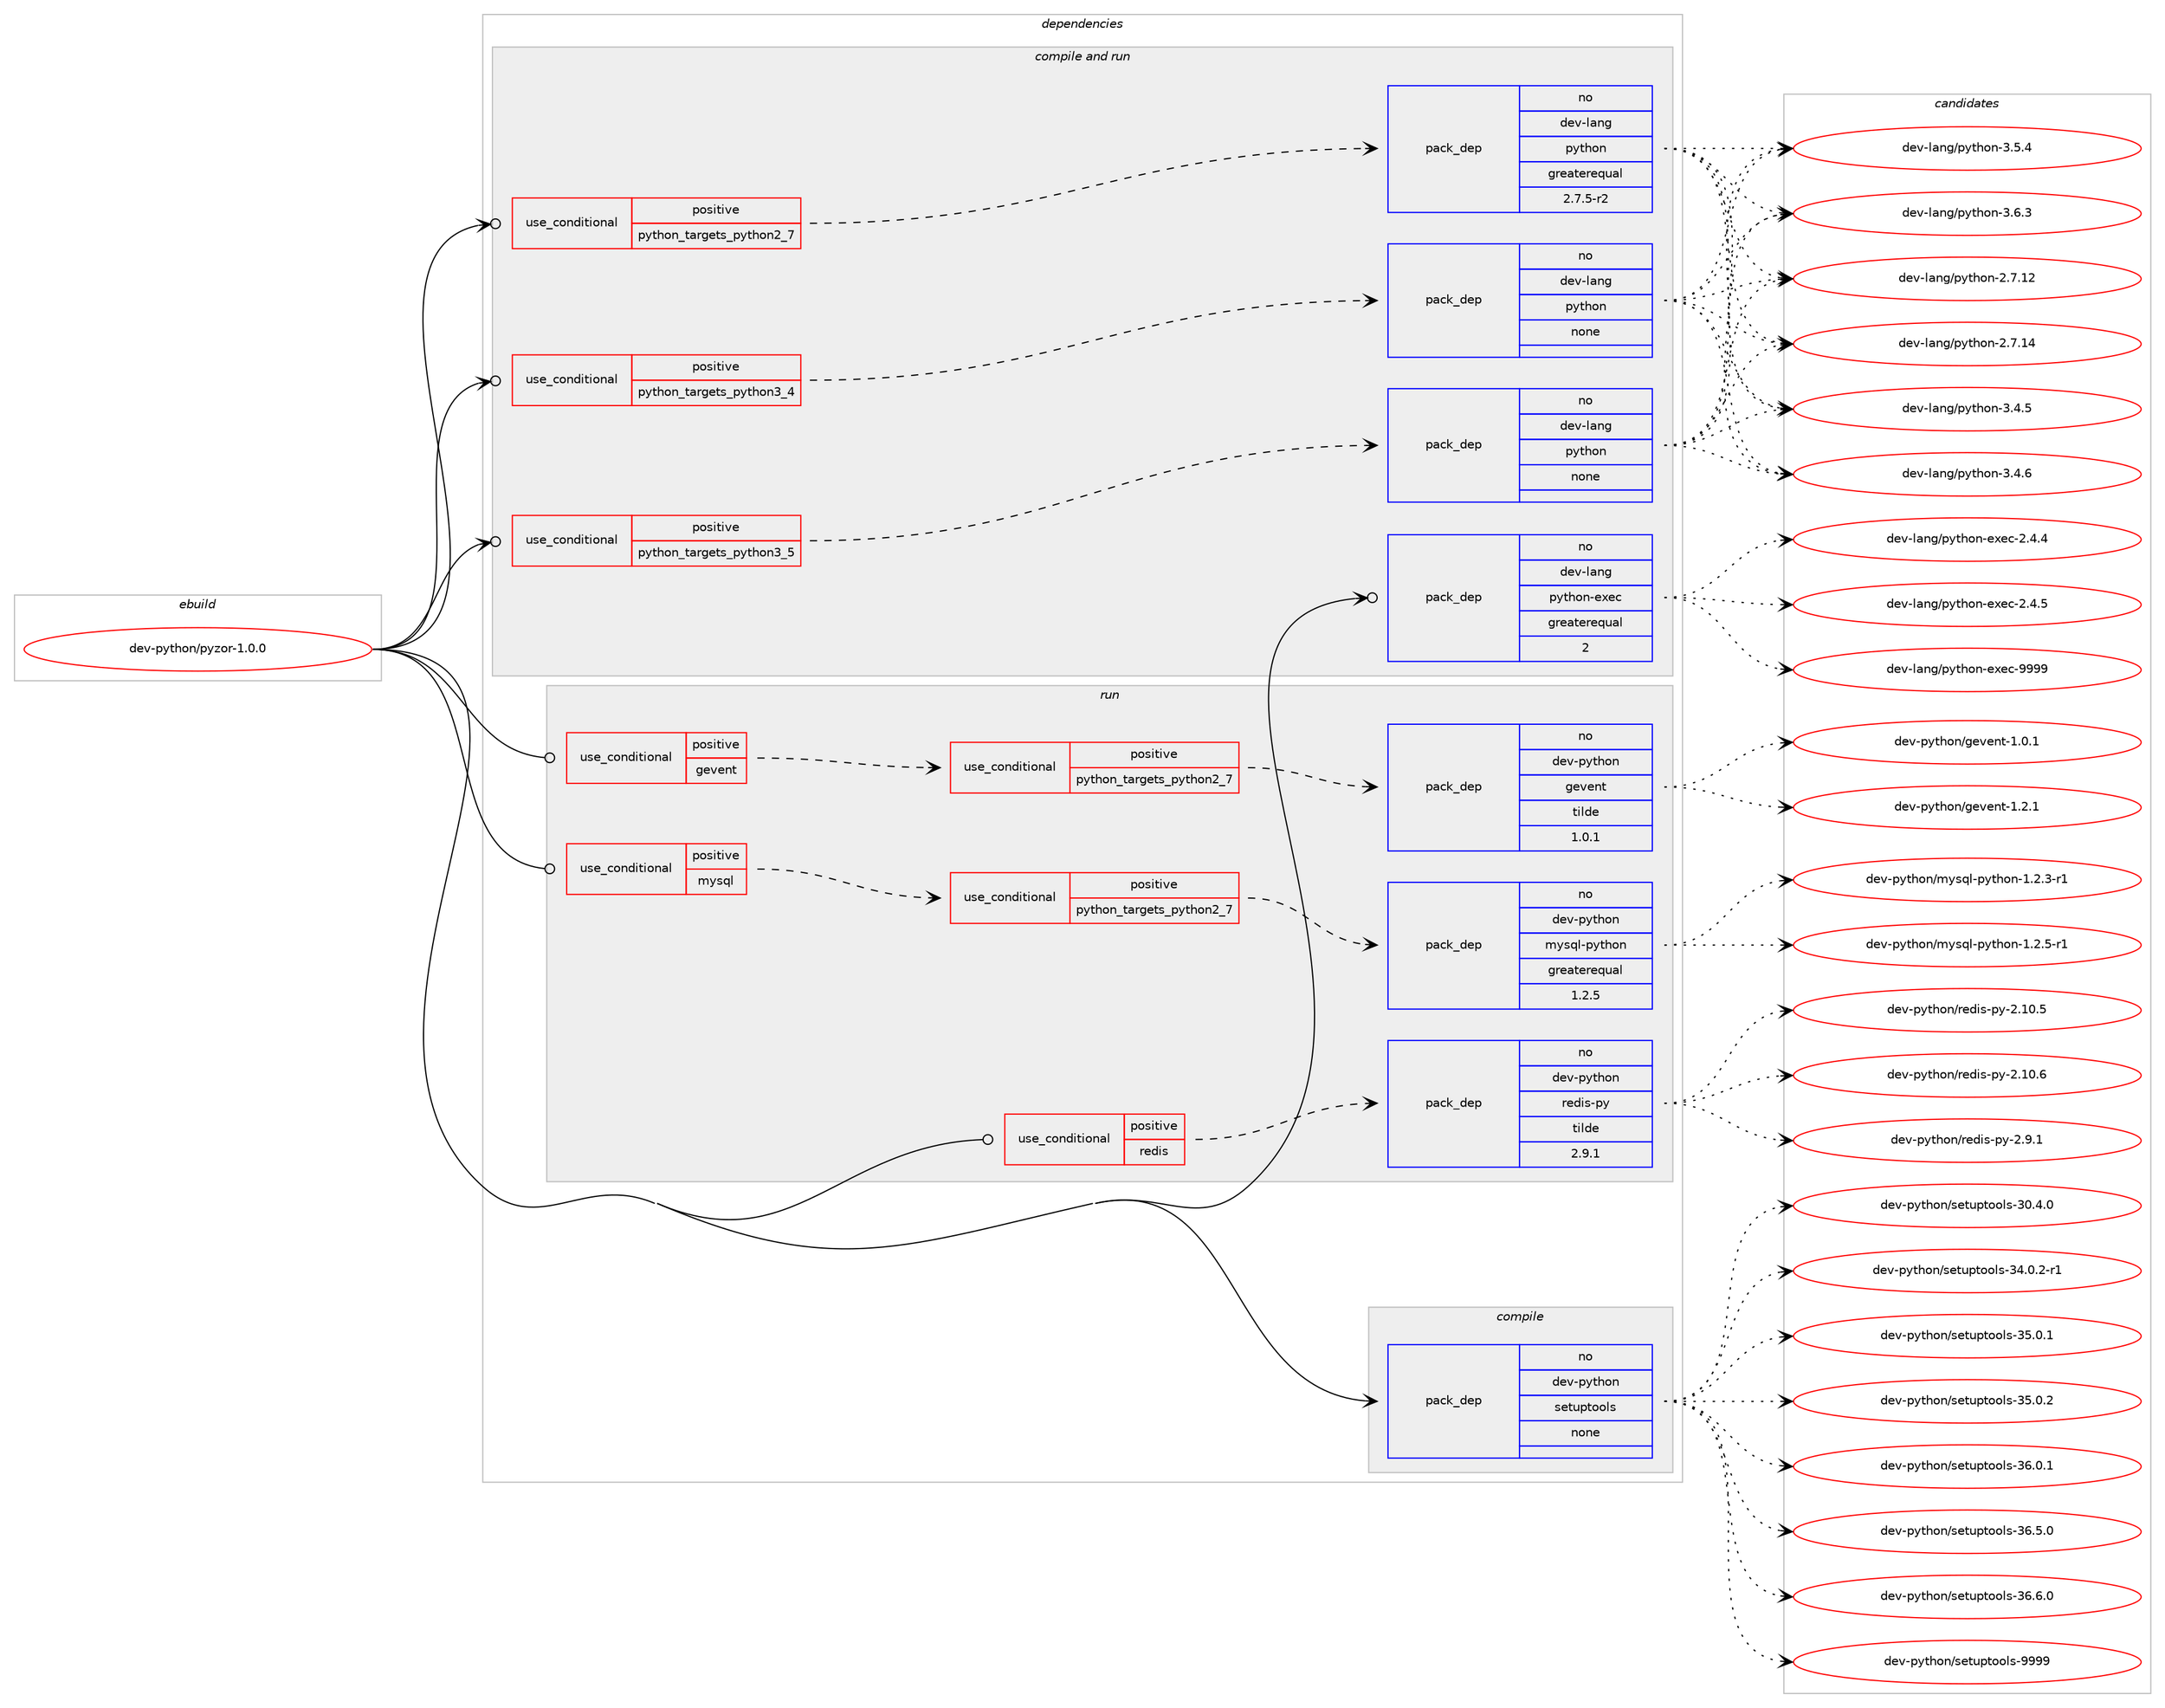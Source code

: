 digraph prolog {

# *************
# Graph options
# *************

newrank=true;
concentrate=true;
compound=true;
graph [rankdir=LR,fontname=Helvetica,fontsize=10,ranksep=1.5];#, ranksep=2.5, nodesep=0.2];
edge  [arrowhead=vee];
node  [fontname=Helvetica,fontsize=10];

# **********
# The ebuild
# **********

subgraph cluster_leftcol {
color=gray;
rank=same;
label=<<i>ebuild</i>>;
id [label="dev-python/pyzor-1.0.0", color=red, width=4, href="../dev-python/pyzor-1.0.0.svg"];
}

# ****************
# The dependencies
# ****************

subgraph cluster_midcol {
color=gray;
label=<<i>dependencies</i>>;
subgraph cluster_compile {
fillcolor="#eeeeee";
style=filled;
label=<<i>compile</i>>;
subgraph pack139707 {
dependency184318 [label=<<TABLE BORDER="0" CELLBORDER="1" CELLSPACING="0" CELLPADDING="4" WIDTH="220"><TR><TD ROWSPAN="6" CELLPADDING="30">pack_dep</TD></TR><TR><TD WIDTH="110">no</TD></TR><TR><TD>dev-python</TD></TR><TR><TD>setuptools</TD></TR><TR><TD>none</TD></TR><TR><TD></TD></TR></TABLE>>, shape=none, color=blue];
}
id:e -> dependency184318:w [weight=20,style="solid",arrowhead="vee"];
}
subgraph cluster_compileandrun {
fillcolor="#eeeeee";
style=filled;
label=<<i>compile and run</i>>;
subgraph cond40660 {
dependency184319 [label=<<TABLE BORDER="0" CELLBORDER="1" CELLSPACING="0" CELLPADDING="4"><TR><TD ROWSPAN="3" CELLPADDING="10">use_conditional</TD></TR><TR><TD>positive</TD></TR><TR><TD>python_targets_python2_7</TD></TR></TABLE>>, shape=none, color=red];
subgraph pack139708 {
dependency184320 [label=<<TABLE BORDER="0" CELLBORDER="1" CELLSPACING="0" CELLPADDING="4" WIDTH="220"><TR><TD ROWSPAN="6" CELLPADDING="30">pack_dep</TD></TR><TR><TD WIDTH="110">no</TD></TR><TR><TD>dev-lang</TD></TR><TR><TD>python</TD></TR><TR><TD>greaterequal</TD></TR><TR><TD>2.7.5-r2</TD></TR></TABLE>>, shape=none, color=blue];
}
dependency184319:e -> dependency184320:w [weight=20,style="dashed",arrowhead="vee"];
}
id:e -> dependency184319:w [weight=20,style="solid",arrowhead="odotvee"];
subgraph cond40661 {
dependency184321 [label=<<TABLE BORDER="0" CELLBORDER="1" CELLSPACING="0" CELLPADDING="4"><TR><TD ROWSPAN="3" CELLPADDING="10">use_conditional</TD></TR><TR><TD>positive</TD></TR><TR><TD>python_targets_python3_4</TD></TR></TABLE>>, shape=none, color=red];
subgraph pack139709 {
dependency184322 [label=<<TABLE BORDER="0" CELLBORDER="1" CELLSPACING="0" CELLPADDING="4" WIDTH="220"><TR><TD ROWSPAN="6" CELLPADDING="30">pack_dep</TD></TR><TR><TD WIDTH="110">no</TD></TR><TR><TD>dev-lang</TD></TR><TR><TD>python</TD></TR><TR><TD>none</TD></TR><TR><TD></TD></TR></TABLE>>, shape=none, color=blue];
}
dependency184321:e -> dependency184322:w [weight=20,style="dashed",arrowhead="vee"];
}
id:e -> dependency184321:w [weight=20,style="solid",arrowhead="odotvee"];
subgraph cond40662 {
dependency184323 [label=<<TABLE BORDER="0" CELLBORDER="1" CELLSPACING="0" CELLPADDING="4"><TR><TD ROWSPAN="3" CELLPADDING="10">use_conditional</TD></TR><TR><TD>positive</TD></TR><TR><TD>python_targets_python3_5</TD></TR></TABLE>>, shape=none, color=red];
subgraph pack139710 {
dependency184324 [label=<<TABLE BORDER="0" CELLBORDER="1" CELLSPACING="0" CELLPADDING="4" WIDTH="220"><TR><TD ROWSPAN="6" CELLPADDING="30">pack_dep</TD></TR><TR><TD WIDTH="110">no</TD></TR><TR><TD>dev-lang</TD></TR><TR><TD>python</TD></TR><TR><TD>none</TD></TR><TR><TD></TD></TR></TABLE>>, shape=none, color=blue];
}
dependency184323:e -> dependency184324:w [weight=20,style="dashed",arrowhead="vee"];
}
id:e -> dependency184323:w [weight=20,style="solid",arrowhead="odotvee"];
subgraph pack139711 {
dependency184325 [label=<<TABLE BORDER="0" CELLBORDER="1" CELLSPACING="0" CELLPADDING="4" WIDTH="220"><TR><TD ROWSPAN="6" CELLPADDING="30">pack_dep</TD></TR><TR><TD WIDTH="110">no</TD></TR><TR><TD>dev-lang</TD></TR><TR><TD>python-exec</TD></TR><TR><TD>greaterequal</TD></TR><TR><TD>2</TD></TR></TABLE>>, shape=none, color=blue];
}
id:e -> dependency184325:w [weight=20,style="solid",arrowhead="odotvee"];
}
subgraph cluster_run {
fillcolor="#eeeeee";
style=filled;
label=<<i>run</i>>;
subgraph cond40663 {
dependency184326 [label=<<TABLE BORDER="0" CELLBORDER="1" CELLSPACING="0" CELLPADDING="4"><TR><TD ROWSPAN="3" CELLPADDING="10">use_conditional</TD></TR><TR><TD>positive</TD></TR><TR><TD>gevent</TD></TR></TABLE>>, shape=none, color=red];
subgraph cond40664 {
dependency184327 [label=<<TABLE BORDER="0" CELLBORDER="1" CELLSPACING="0" CELLPADDING="4"><TR><TD ROWSPAN="3" CELLPADDING="10">use_conditional</TD></TR><TR><TD>positive</TD></TR><TR><TD>python_targets_python2_7</TD></TR></TABLE>>, shape=none, color=red];
subgraph pack139712 {
dependency184328 [label=<<TABLE BORDER="0" CELLBORDER="1" CELLSPACING="0" CELLPADDING="4" WIDTH="220"><TR><TD ROWSPAN="6" CELLPADDING="30">pack_dep</TD></TR><TR><TD WIDTH="110">no</TD></TR><TR><TD>dev-python</TD></TR><TR><TD>gevent</TD></TR><TR><TD>tilde</TD></TR><TR><TD>1.0.1</TD></TR></TABLE>>, shape=none, color=blue];
}
dependency184327:e -> dependency184328:w [weight=20,style="dashed",arrowhead="vee"];
}
dependency184326:e -> dependency184327:w [weight=20,style="dashed",arrowhead="vee"];
}
id:e -> dependency184326:w [weight=20,style="solid",arrowhead="odot"];
subgraph cond40665 {
dependency184329 [label=<<TABLE BORDER="0" CELLBORDER="1" CELLSPACING="0" CELLPADDING="4"><TR><TD ROWSPAN="3" CELLPADDING="10">use_conditional</TD></TR><TR><TD>positive</TD></TR><TR><TD>mysql</TD></TR></TABLE>>, shape=none, color=red];
subgraph cond40666 {
dependency184330 [label=<<TABLE BORDER="0" CELLBORDER="1" CELLSPACING="0" CELLPADDING="4"><TR><TD ROWSPAN="3" CELLPADDING="10">use_conditional</TD></TR><TR><TD>positive</TD></TR><TR><TD>python_targets_python2_7</TD></TR></TABLE>>, shape=none, color=red];
subgraph pack139713 {
dependency184331 [label=<<TABLE BORDER="0" CELLBORDER="1" CELLSPACING="0" CELLPADDING="4" WIDTH="220"><TR><TD ROWSPAN="6" CELLPADDING="30">pack_dep</TD></TR><TR><TD WIDTH="110">no</TD></TR><TR><TD>dev-python</TD></TR><TR><TD>mysql-python</TD></TR><TR><TD>greaterequal</TD></TR><TR><TD>1.2.5</TD></TR></TABLE>>, shape=none, color=blue];
}
dependency184330:e -> dependency184331:w [weight=20,style="dashed",arrowhead="vee"];
}
dependency184329:e -> dependency184330:w [weight=20,style="dashed",arrowhead="vee"];
}
id:e -> dependency184329:w [weight=20,style="solid",arrowhead="odot"];
subgraph cond40667 {
dependency184332 [label=<<TABLE BORDER="0" CELLBORDER="1" CELLSPACING="0" CELLPADDING="4"><TR><TD ROWSPAN="3" CELLPADDING="10">use_conditional</TD></TR><TR><TD>positive</TD></TR><TR><TD>redis</TD></TR></TABLE>>, shape=none, color=red];
subgraph pack139714 {
dependency184333 [label=<<TABLE BORDER="0" CELLBORDER="1" CELLSPACING="0" CELLPADDING="4" WIDTH="220"><TR><TD ROWSPAN="6" CELLPADDING="30">pack_dep</TD></TR><TR><TD WIDTH="110">no</TD></TR><TR><TD>dev-python</TD></TR><TR><TD>redis-py</TD></TR><TR><TD>tilde</TD></TR><TR><TD>2.9.1</TD></TR></TABLE>>, shape=none, color=blue];
}
dependency184332:e -> dependency184333:w [weight=20,style="dashed",arrowhead="vee"];
}
id:e -> dependency184332:w [weight=20,style="solid",arrowhead="odot"];
}
}

# **************
# The candidates
# **************

subgraph cluster_choices {
rank=same;
color=gray;
label=<<i>candidates</i>>;

subgraph choice139707 {
color=black;
nodesep=1;
choice100101118451121211161041111104711510111611711211611111110811545514846524648 [label="dev-python/setuptools-30.4.0", color=red, width=4,href="../dev-python/setuptools-30.4.0.svg"];
choice1001011184511212111610411111047115101116117112116111111108115455152464846504511449 [label="dev-python/setuptools-34.0.2-r1", color=red, width=4,href="../dev-python/setuptools-34.0.2-r1.svg"];
choice100101118451121211161041111104711510111611711211611111110811545515346484649 [label="dev-python/setuptools-35.0.1", color=red, width=4,href="../dev-python/setuptools-35.0.1.svg"];
choice100101118451121211161041111104711510111611711211611111110811545515346484650 [label="dev-python/setuptools-35.0.2", color=red, width=4,href="../dev-python/setuptools-35.0.2.svg"];
choice100101118451121211161041111104711510111611711211611111110811545515446484649 [label="dev-python/setuptools-36.0.1", color=red, width=4,href="../dev-python/setuptools-36.0.1.svg"];
choice100101118451121211161041111104711510111611711211611111110811545515446534648 [label="dev-python/setuptools-36.5.0", color=red, width=4,href="../dev-python/setuptools-36.5.0.svg"];
choice100101118451121211161041111104711510111611711211611111110811545515446544648 [label="dev-python/setuptools-36.6.0", color=red, width=4,href="../dev-python/setuptools-36.6.0.svg"];
choice10010111845112121116104111110471151011161171121161111111081154557575757 [label="dev-python/setuptools-9999", color=red, width=4,href="../dev-python/setuptools-9999.svg"];
dependency184318:e -> choice100101118451121211161041111104711510111611711211611111110811545514846524648:w [style=dotted,weight="100"];
dependency184318:e -> choice1001011184511212111610411111047115101116117112116111111108115455152464846504511449:w [style=dotted,weight="100"];
dependency184318:e -> choice100101118451121211161041111104711510111611711211611111110811545515346484649:w [style=dotted,weight="100"];
dependency184318:e -> choice100101118451121211161041111104711510111611711211611111110811545515346484650:w [style=dotted,weight="100"];
dependency184318:e -> choice100101118451121211161041111104711510111611711211611111110811545515446484649:w [style=dotted,weight="100"];
dependency184318:e -> choice100101118451121211161041111104711510111611711211611111110811545515446534648:w [style=dotted,weight="100"];
dependency184318:e -> choice100101118451121211161041111104711510111611711211611111110811545515446544648:w [style=dotted,weight="100"];
dependency184318:e -> choice10010111845112121116104111110471151011161171121161111111081154557575757:w [style=dotted,weight="100"];
}
subgraph choice139708 {
color=black;
nodesep=1;
choice10010111845108971101034711212111610411111045504655464950 [label="dev-lang/python-2.7.12", color=red, width=4,href="../dev-lang/python-2.7.12.svg"];
choice10010111845108971101034711212111610411111045504655464952 [label="dev-lang/python-2.7.14", color=red, width=4,href="../dev-lang/python-2.7.14.svg"];
choice100101118451089711010347112121116104111110455146524653 [label="dev-lang/python-3.4.5", color=red, width=4,href="../dev-lang/python-3.4.5.svg"];
choice100101118451089711010347112121116104111110455146524654 [label="dev-lang/python-3.4.6", color=red, width=4,href="../dev-lang/python-3.4.6.svg"];
choice100101118451089711010347112121116104111110455146534652 [label="dev-lang/python-3.5.4", color=red, width=4,href="../dev-lang/python-3.5.4.svg"];
choice100101118451089711010347112121116104111110455146544651 [label="dev-lang/python-3.6.3", color=red, width=4,href="../dev-lang/python-3.6.3.svg"];
dependency184320:e -> choice10010111845108971101034711212111610411111045504655464950:w [style=dotted,weight="100"];
dependency184320:e -> choice10010111845108971101034711212111610411111045504655464952:w [style=dotted,weight="100"];
dependency184320:e -> choice100101118451089711010347112121116104111110455146524653:w [style=dotted,weight="100"];
dependency184320:e -> choice100101118451089711010347112121116104111110455146524654:w [style=dotted,weight="100"];
dependency184320:e -> choice100101118451089711010347112121116104111110455146534652:w [style=dotted,weight="100"];
dependency184320:e -> choice100101118451089711010347112121116104111110455146544651:w [style=dotted,weight="100"];
}
subgraph choice139709 {
color=black;
nodesep=1;
choice10010111845108971101034711212111610411111045504655464950 [label="dev-lang/python-2.7.12", color=red, width=4,href="../dev-lang/python-2.7.12.svg"];
choice10010111845108971101034711212111610411111045504655464952 [label="dev-lang/python-2.7.14", color=red, width=4,href="../dev-lang/python-2.7.14.svg"];
choice100101118451089711010347112121116104111110455146524653 [label="dev-lang/python-3.4.5", color=red, width=4,href="../dev-lang/python-3.4.5.svg"];
choice100101118451089711010347112121116104111110455146524654 [label="dev-lang/python-3.4.6", color=red, width=4,href="../dev-lang/python-3.4.6.svg"];
choice100101118451089711010347112121116104111110455146534652 [label="dev-lang/python-3.5.4", color=red, width=4,href="../dev-lang/python-3.5.4.svg"];
choice100101118451089711010347112121116104111110455146544651 [label="dev-lang/python-3.6.3", color=red, width=4,href="../dev-lang/python-3.6.3.svg"];
dependency184322:e -> choice10010111845108971101034711212111610411111045504655464950:w [style=dotted,weight="100"];
dependency184322:e -> choice10010111845108971101034711212111610411111045504655464952:w [style=dotted,weight="100"];
dependency184322:e -> choice100101118451089711010347112121116104111110455146524653:w [style=dotted,weight="100"];
dependency184322:e -> choice100101118451089711010347112121116104111110455146524654:w [style=dotted,weight="100"];
dependency184322:e -> choice100101118451089711010347112121116104111110455146534652:w [style=dotted,weight="100"];
dependency184322:e -> choice100101118451089711010347112121116104111110455146544651:w [style=dotted,weight="100"];
}
subgraph choice139710 {
color=black;
nodesep=1;
choice10010111845108971101034711212111610411111045504655464950 [label="dev-lang/python-2.7.12", color=red, width=4,href="../dev-lang/python-2.7.12.svg"];
choice10010111845108971101034711212111610411111045504655464952 [label="dev-lang/python-2.7.14", color=red, width=4,href="../dev-lang/python-2.7.14.svg"];
choice100101118451089711010347112121116104111110455146524653 [label="dev-lang/python-3.4.5", color=red, width=4,href="../dev-lang/python-3.4.5.svg"];
choice100101118451089711010347112121116104111110455146524654 [label="dev-lang/python-3.4.6", color=red, width=4,href="../dev-lang/python-3.4.6.svg"];
choice100101118451089711010347112121116104111110455146534652 [label="dev-lang/python-3.5.4", color=red, width=4,href="../dev-lang/python-3.5.4.svg"];
choice100101118451089711010347112121116104111110455146544651 [label="dev-lang/python-3.6.3", color=red, width=4,href="../dev-lang/python-3.6.3.svg"];
dependency184324:e -> choice10010111845108971101034711212111610411111045504655464950:w [style=dotted,weight="100"];
dependency184324:e -> choice10010111845108971101034711212111610411111045504655464952:w [style=dotted,weight="100"];
dependency184324:e -> choice100101118451089711010347112121116104111110455146524653:w [style=dotted,weight="100"];
dependency184324:e -> choice100101118451089711010347112121116104111110455146524654:w [style=dotted,weight="100"];
dependency184324:e -> choice100101118451089711010347112121116104111110455146534652:w [style=dotted,weight="100"];
dependency184324:e -> choice100101118451089711010347112121116104111110455146544651:w [style=dotted,weight="100"];
}
subgraph choice139711 {
color=black;
nodesep=1;
choice1001011184510897110103471121211161041111104510112010199455046524652 [label="dev-lang/python-exec-2.4.4", color=red, width=4,href="../dev-lang/python-exec-2.4.4.svg"];
choice1001011184510897110103471121211161041111104510112010199455046524653 [label="dev-lang/python-exec-2.4.5", color=red, width=4,href="../dev-lang/python-exec-2.4.5.svg"];
choice10010111845108971101034711212111610411111045101120101994557575757 [label="dev-lang/python-exec-9999", color=red, width=4,href="../dev-lang/python-exec-9999.svg"];
dependency184325:e -> choice1001011184510897110103471121211161041111104510112010199455046524652:w [style=dotted,weight="100"];
dependency184325:e -> choice1001011184510897110103471121211161041111104510112010199455046524653:w [style=dotted,weight="100"];
dependency184325:e -> choice10010111845108971101034711212111610411111045101120101994557575757:w [style=dotted,weight="100"];
}
subgraph choice139712 {
color=black;
nodesep=1;
choice1001011184511212111610411111047103101118101110116454946484649 [label="dev-python/gevent-1.0.1", color=red, width=4,href="../dev-python/gevent-1.0.1.svg"];
choice1001011184511212111610411111047103101118101110116454946504649 [label="dev-python/gevent-1.2.1", color=red, width=4,href="../dev-python/gevent-1.2.1.svg"];
dependency184328:e -> choice1001011184511212111610411111047103101118101110116454946484649:w [style=dotted,weight="100"];
dependency184328:e -> choice1001011184511212111610411111047103101118101110116454946504649:w [style=dotted,weight="100"];
}
subgraph choice139713 {
color=black;
nodesep=1;
choice1001011184511212111610411111047109121115113108451121211161041111104549465046514511449 [label="dev-python/mysql-python-1.2.3-r1", color=red, width=4,href="../dev-python/mysql-python-1.2.3-r1.svg"];
choice1001011184511212111610411111047109121115113108451121211161041111104549465046534511449 [label="dev-python/mysql-python-1.2.5-r1", color=red, width=4,href="../dev-python/mysql-python-1.2.5-r1.svg"];
dependency184331:e -> choice1001011184511212111610411111047109121115113108451121211161041111104549465046514511449:w [style=dotted,weight="100"];
dependency184331:e -> choice1001011184511212111610411111047109121115113108451121211161041111104549465046534511449:w [style=dotted,weight="100"];
}
subgraph choice139714 {
color=black;
nodesep=1;
choice10010111845112121116104111110471141011001051154511212145504649484653 [label="dev-python/redis-py-2.10.5", color=red, width=4,href="../dev-python/redis-py-2.10.5.svg"];
choice10010111845112121116104111110471141011001051154511212145504649484654 [label="dev-python/redis-py-2.10.6", color=red, width=4,href="../dev-python/redis-py-2.10.6.svg"];
choice100101118451121211161041111104711410110010511545112121455046574649 [label="dev-python/redis-py-2.9.1", color=red, width=4,href="../dev-python/redis-py-2.9.1.svg"];
dependency184333:e -> choice10010111845112121116104111110471141011001051154511212145504649484653:w [style=dotted,weight="100"];
dependency184333:e -> choice10010111845112121116104111110471141011001051154511212145504649484654:w [style=dotted,weight="100"];
dependency184333:e -> choice100101118451121211161041111104711410110010511545112121455046574649:w [style=dotted,weight="100"];
}
}

}
